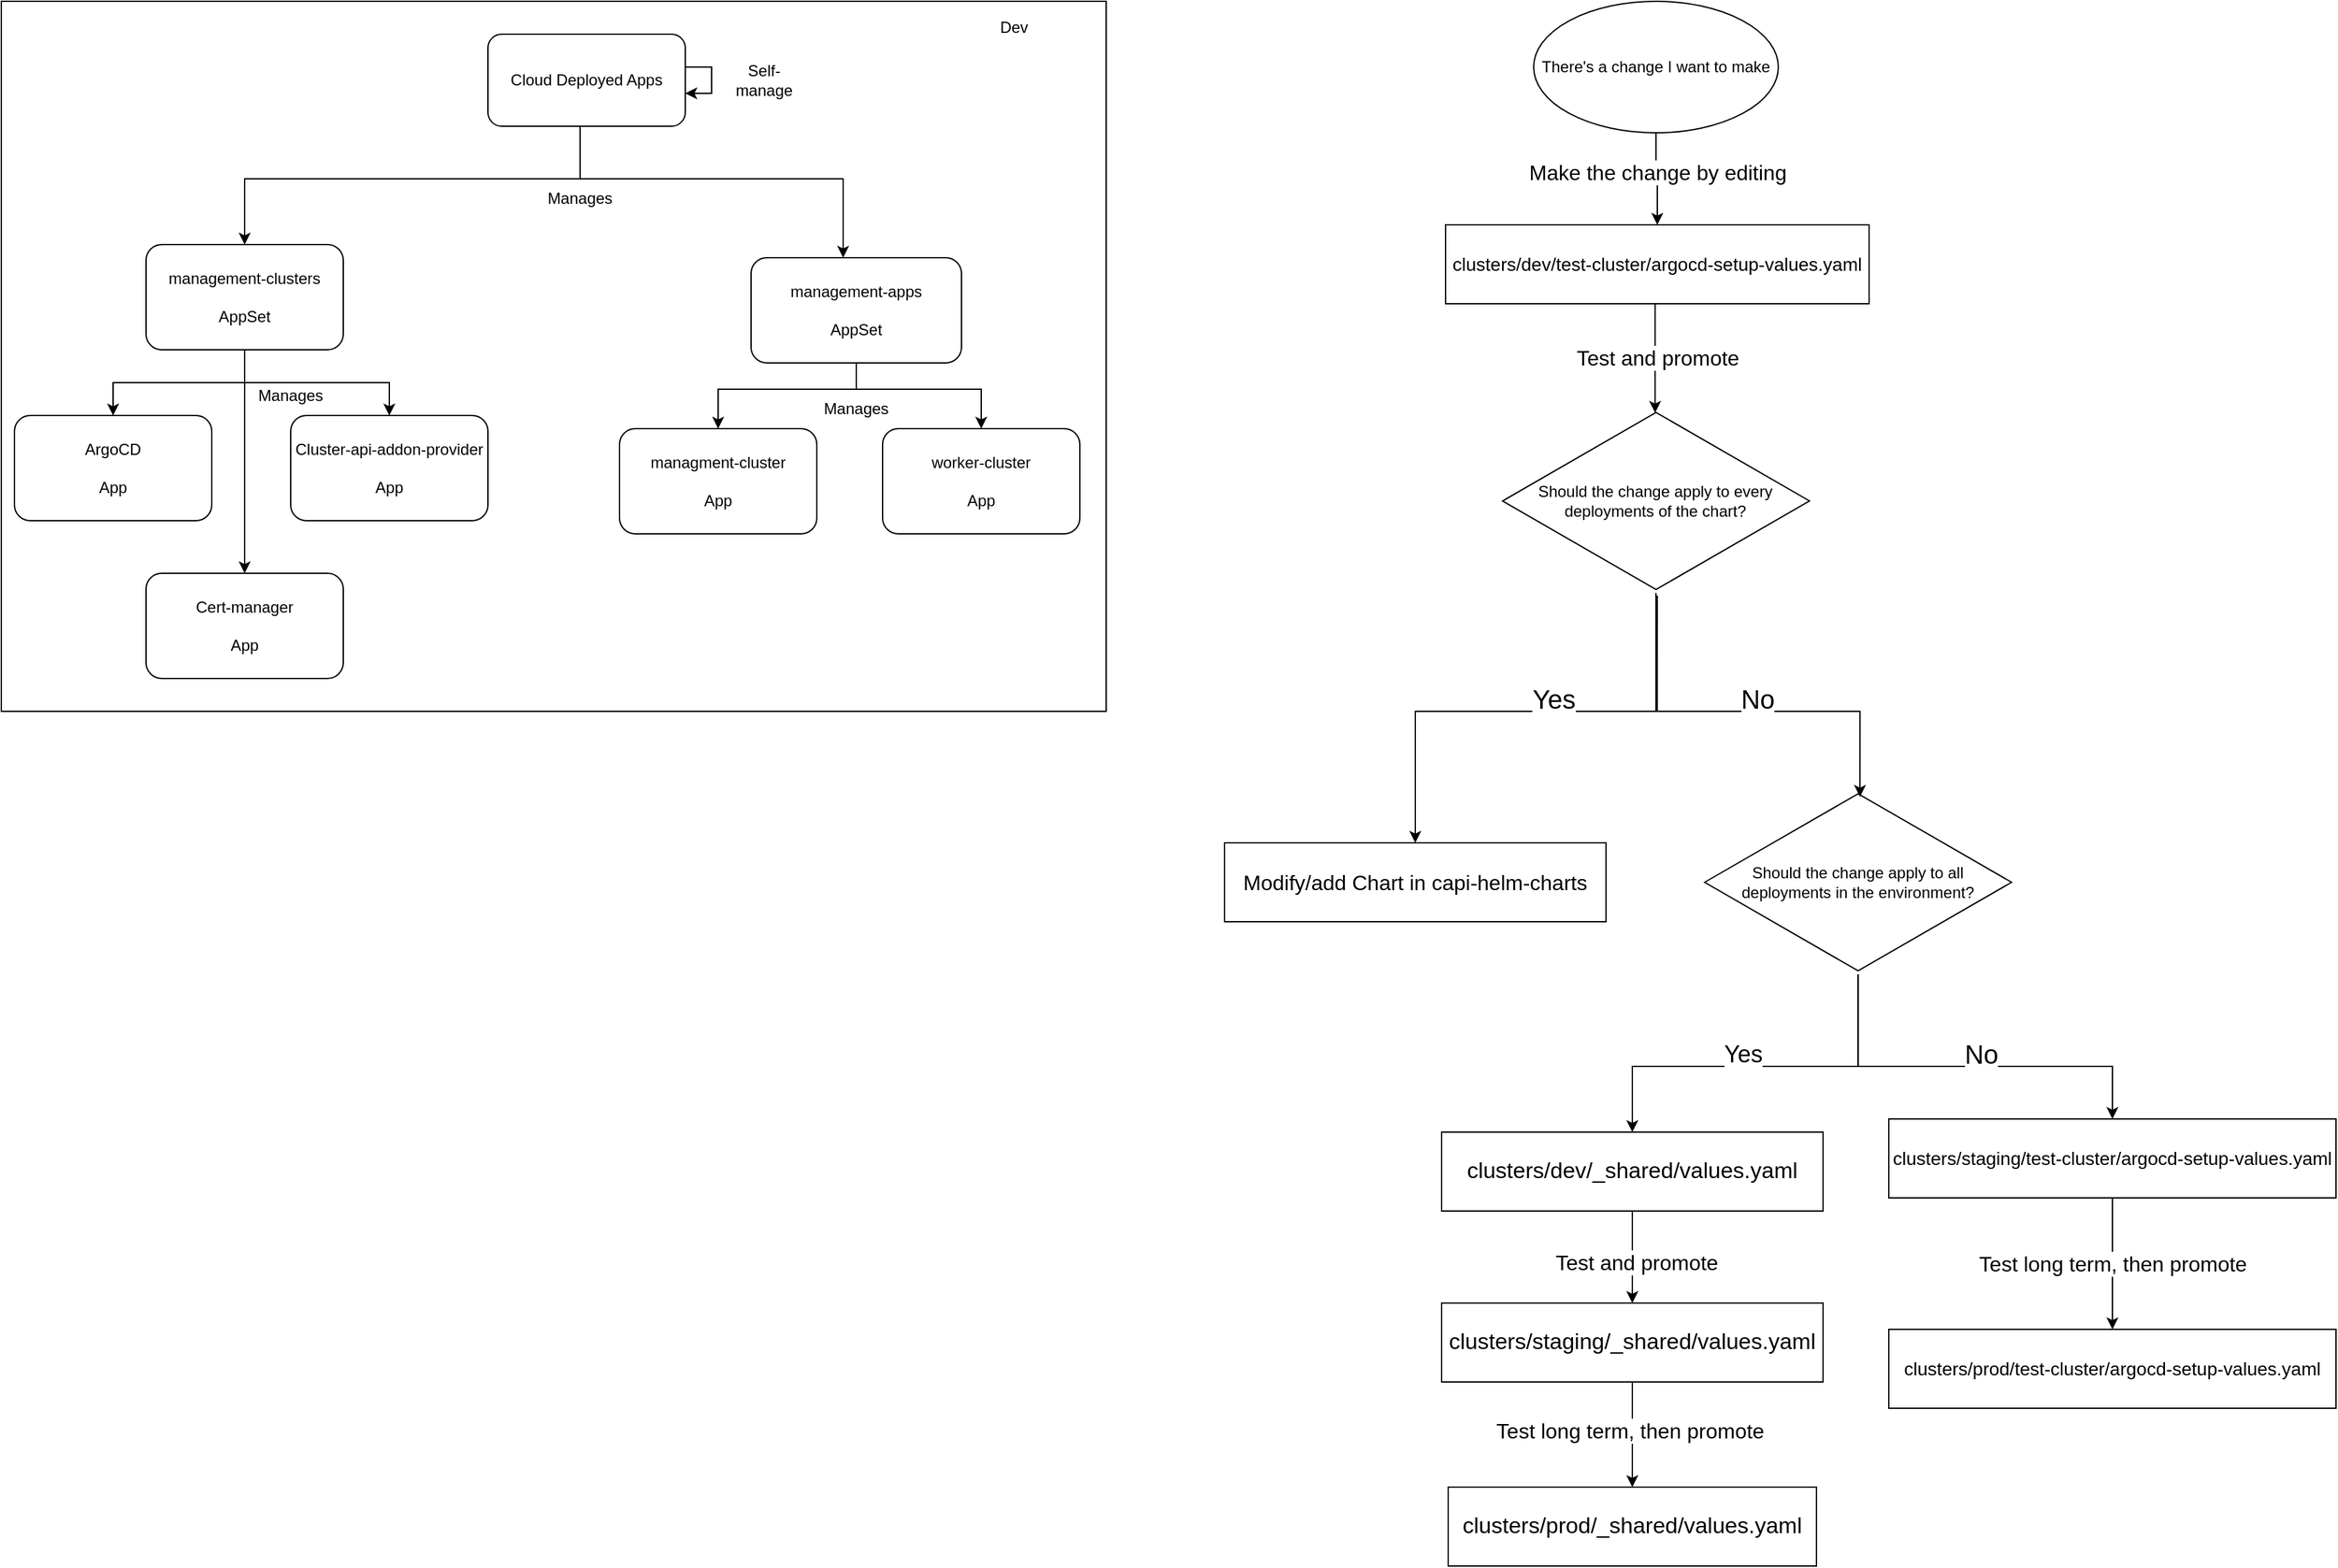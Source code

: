 <mxfile version="26.0.16">
  <diagram name="Page-1" id="bedBe2_VTExCJ06ZT0RP">
    <mxGraphModel dx="2191" dy="1165" grid="1" gridSize="10" guides="1" tooltips="1" connect="1" arrows="1" fold="1" page="1" pageScale="1" pageWidth="827" pageHeight="1169" background="none" math="0" shadow="0">
      <root>
        <mxCell id="0" />
        <mxCell id="1" parent="0" />
        <mxCell id="taE_gKGtC0kip1eN09oQ-19" value="" style="rounded=0;whiteSpace=wrap;html=1;" parent="1" vertex="1">
          <mxGeometry y="45" width="840" height="540" as="geometry" />
        </mxCell>
        <mxCell id="taE_gKGtC0kip1eN09oQ-11" style="edgeStyle=orthogonalEdgeStyle;rounded=0;orthogonalLoop=1;jettySize=auto;html=1;entryX=0.5;entryY=0;entryDx=0;entryDy=0;" parent="1" source="taE_gKGtC0kip1eN09oQ-1" target="taE_gKGtC0kip1eN09oQ-7" edge="1">
          <mxGeometry relative="1" as="geometry" />
        </mxCell>
        <mxCell id="taE_gKGtC0kip1eN09oQ-12" style="edgeStyle=orthogonalEdgeStyle;rounded=0;orthogonalLoop=1;jettySize=auto;html=1;" parent="1" source="taE_gKGtC0kip1eN09oQ-1" target="taE_gKGtC0kip1eN09oQ-8" edge="1">
          <mxGeometry relative="1" as="geometry" />
        </mxCell>
        <mxCell id="taE_gKGtC0kip1eN09oQ-13" style="edgeStyle=orthogonalEdgeStyle;rounded=0;orthogonalLoop=1;jettySize=auto;html=1;" parent="1" source="taE_gKGtC0kip1eN09oQ-1" target="taE_gKGtC0kip1eN09oQ-9" edge="1">
          <mxGeometry relative="1" as="geometry" />
        </mxCell>
        <mxCell id="taE_gKGtC0kip1eN09oQ-1" value="&lt;div&gt;management-clusters&lt;br&gt;&lt;br&gt;AppSet&lt;br&gt;&lt;/div&gt;" style="rounded=1;whiteSpace=wrap;html=1;" parent="1" vertex="1">
          <mxGeometry x="110" y="230" width="150" height="80" as="geometry" />
        </mxCell>
        <mxCell id="taE_gKGtC0kip1eN09oQ-17" style="edgeStyle=orthogonalEdgeStyle;rounded=0;orthogonalLoop=1;jettySize=auto;html=1;" parent="1" source="taE_gKGtC0kip1eN09oQ-2" target="taE_gKGtC0kip1eN09oQ-14" edge="1">
          <mxGeometry relative="1" as="geometry">
            <Array as="points">
              <mxPoint x="650" y="340" />
              <mxPoint x="545" y="340" />
            </Array>
          </mxGeometry>
        </mxCell>
        <mxCell id="taE_gKGtC0kip1eN09oQ-18" style="edgeStyle=orthogonalEdgeStyle;rounded=0;orthogonalLoop=1;jettySize=auto;html=1;" parent="1" source="taE_gKGtC0kip1eN09oQ-2" target="taE_gKGtC0kip1eN09oQ-15" edge="1">
          <mxGeometry relative="1" as="geometry">
            <Array as="points">
              <mxPoint x="650" y="340" />
              <mxPoint x="745" y="340" />
            </Array>
          </mxGeometry>
        </mxCell>
        <mxCell id="taE_gKGtC0kip1eN09oQ-2" value="management-apps&lt;br&gt;&lt;br&gt;&lt;div&gt;AppSet&lt;br&gt;&lt;/div&gt;" style="rounded=1;whiteSpace=wrap;html=1;" parent="1" vertex="1">
          <mxGeometry x="570" y="240" width="160" height="80" as="geometry" />
        </mxCell>
        <mxCell id="taE_gKGtC0kip1eN09oQ-4" style="edgeStyle=orthogonalEdgeStyle;rounded=0;orthogonalLoop=1;jettySize=auto;html=1;entryX=0.5;entryY=0;entryDx=0;entryDy=0;" parent="1" source="taE_gKGtC0kip1eN09oQ-3" target="taE_gKGtC0kip1eN09oQ-1" edge="1">
          <mxGeometry relative="1" as="geometry">
            <Array as="points">
              <mxPoint x="440" y="180" />
              <mxPoint x="185" y="180" />
            </Array>
          </mxGeometry>
        </mxCell>
        <mxCell id="taE_gKGtC0kip1eN09oQ-5" style="edgeStyle=orthogonalEdgeStyle;rounded=0;orthogonalLoop=1;jettySize=auto;html=1;" parent="1" source="taE_gKGtC0kip1eN09oQ-3" target="taE_gKGtC0kip1eN09oQ-2" edge="1">
          <mxGeometry relative="1" as="geometry">
            <Array as="points">
              <mxPoint x="440" y="180" />
              <mxPoint x="640" y="180" />
            </Array>
          </mxGeometry>
        </mxCell>
        <mxCell id="taE_gKGtC0kip1eN09oQ-3" value="&lt;div&gt;Cloud Deployed Apps&lt;/div&gt;" style="rounded=1;whiteSpace=wrap;html=1;" parent="1" vertex="1">
          <mxGeometry x="370" y="70" width="150" height="70" as="geometry" />
        </mxCell>
        <mxCell id="taE_gKGtC0kip1eN09oQ-6" style="edgeStyle=orthogonalEdgeStyle;rounded=0;orthogonalLoop=1;jettySize=auto;html=1;" parent="1" source="taE_gKGtC0kip1eN09oQ-3" target="taE_gKGtC0kip1eN09oQ-3" edge="1">
          <mxGeometry relative="1" as="geometry" />
        </mxCell>
        <mxCell id="taE_gKGtC0kip1eN09oQ-7" value="ArgoCD&lt;br&gt;&lt;br&gt;&lt;div&gt;App&lt;/div&gt;" style="rounded=1;whiteSpace=wrap;html=1;" parent="1" vertex="1">
          <mxGeometry x="10" y="360" width="150" height="80" as="geometry" />
        </mxCell>
        <mxCell id="taE_gKGtC0kip1eN09oQ-8" value="Cluster-api-addon-provider&lt;br&gt;&lt;br&gt;&lt;div&gt;App&lt;/div&gt;" style="rounded=1;whiteSpace=wrap;html=1;" parent="1" vertex="1">
          <mxGeometry x="220" y="360" width="150" height="80" as="geometry" />
        </mxCell>
        <mxCell id="taE_gKGtC0kip1eN09oQ-9" value="Cert-manager&lt;br&gt;&lt;br&gt;&lt;div&gt;App&lt;/div&gt;" style="rounded=1;whiteSpace=wrap;html=1;" parent="1" vertex="1">
          <mxGeometry x="110" y="480" width="150" height="80" as="geometry" />
        </mxCell>
        <mxCell id="taE_gKGtC0kip1eN09oQ-14" value="managment-cluster&lt;br&gt;&lt;br&gt;&lt;div&gt;App&lt;/div&gt;" style="rounded=1;whiteSpace=wrap;html=1;" parent="1" vertex="1">
          <mxGeometry x="470" y="370" width="150" height="80" as="geometry" />
        </mxCell>
        <mxCell id="taE_gKGtC0kip1eN09oQ-15" value="worker-cluster&lt;br&gt;&lt;br&gt;&lt;div&gt;App&lt;/div&gt;" style="rounded=1;whiteSpace=wrap;html=1;" parent="1" vertex="1">
          <mxGeometry x="670" y="370" width="150" height="80" as="geometry" />
        </mxCell>
        <mxCell id="taE_gKGtC0kip1eN09oQ-21" value="Self-manage" style="text;html=1;align=center;verticalAlign=middle;whiteSpace=wrap;rounded=0;" parent="1" vertex="1">
          <mxGeometry x="550" y="90" width="60" height="30" as="geometry" />
        </mxCell>
        <mxCell id="taE_gKGtC0kip1eN09oQ-22" value="Manages" style="text;html=1;align=center;verticalAlign=middle;whiteSpace=wrap;rounded=0;" parent="1" vertex="1">
          <mxGeometry x="390" y="180" width="100" height="30" as="geometry" />
        </mxCell>
        <mxCell id="taE_gKGtC0kip1eN09oQ-27" value="Manages" style="text;html=1;align=center;verticalAlign=middle;whiteSpace=wrap;rounded=0;" parent="1" vertex="1">
          <mxGeometry x="170" y="330" width="100" height="30" as="geometry" />
        </mxCell>
        <mxCell id="taE_gKGtC0kip1eN09oQ-31" value="Manages" style="text;html=1;align=center;verticalAlign=middle;whiteSpace=wrap;rounded=0;" parent="1" vertex="1">
          <mxGeometry x="600" y="340" width="100" height="30" as="geometry" />
        </mxCell>
        <mxCell id="taE_gKGtC0kip1eN09oQ-32" value="Dev" style="text;html=1;align=center;verticalAlign=middle;whiteSpace=wrap;rounded=0;" parent="1" vertex="1">
          <mxGeometry x="720" y="50" width="100" height="30" as="geometry" />
        </mxCell>
        <mxCell id="taE_gKGtC0kip1eN09oQ-40" style="edgeStyle=orthogonalEdgeStyle;rounded=0;orthogonalLoop=1;jettySize=auto;html=1;exitX=0.5;exitY=1;exitDx=0;exitDy=0;entryX=0.497;entryY=0.021;entryDx=0;entryDy=0;entryPerimeter=0;" parent="1" source="taE_gKGtC0kip1eN09oQ-34" target="c5eVUKKuMCHUyLdEIeJp-3" edge="1">
          <mxGeometry relative="1" as="geometry">
            <Array as="points">
              <mxPoint x="1257" y="275" />
            </Array>
            <mxPoint x="1260" y="425" as="targetPoint" />
          </mxGeometry>
        </mxCell>
        <mxCell id="taE_gKGtC0kip1eN09oQ-57" value="&lt;font style=&quot;font-size: 16px;&quot;&gt;Test and promote&lt;/font&gt;" style="edgeLabel;html=1;align=center;verticalAlign=middle;resizable=0;points=[];" parent="taE_gKGtC0kip1eN09oQ-40" vertex="1" connectable="0">
          <mxGeometry x="-0.263" y="4" relative="1" as="geometry">
            <mxPoint x="-3" y="11" as="offset" />
          </mxGeometry>
        </mxCell>
        <mxCell id="taE_gKGtC0kip1eN09oQ-34" value="&lt;font style=&quot;font-size: 14px;&quot;&gt;clusters/dev/test-cluster/argocd-setup-values.yaml&lt;/font&gt;" style="rounded=0;whiteSpace=wrap;html=1;" parent="1" vertex="1">
          <mxGeometry x="1098" y="215" width="322" height="60" as="geometry" />
        </mxCell>
        <mxCell id="taE_gKGtC0kip1eN09oQ-41" style="edgeStyle=orthogonalEdgeStyle;rounded=0;orthogonalLoop=1;jettySize=auto;html=1;" parent="1" source="taE_gKGtC0kip1eN09oQ-35" target="taE_gKGtC0kip1eN09oQ-36" edge="1">
          <mxGeometry relative="1" as="geometry" />
        </mxCell>
        <mxCell id="taE_gKGtC0kip1eN09oQ-52" value="Test and promote" style="edgeLabel;html=1;align=center;verticalAlign=middle;resizable=0;points=[];fontSize=16;" parent="taE_gKGtC0kip1eN09oQ-41" vertex="1" connectable="0">
          <mxGeometry x="0.1" y="3" relative="1" as="geometry">
            <mxPoint as="offset" />
          </mxGeometry>
        </mxCell>
        <mxCell id="taE_gKGtC0kip1eN09oQ-35" value="&lt;font style=&quot;font-size: 17px;&quot;&gt;clusters/dev/_shared/values.yaml&lt;/font&gt;" style="rounded=0;whiteSpace=wrap;html=1;" parent="1" vertex="1">
          <mxGeometry x="1095" y="905" width="290" height="60" as="geometry" />
        </mxCell>
        <mxCell id="taE_gKGtC0kip1eN09oQ-42" style="edgeStyle=orthogonalEdgeStyle;rounded=0;orthogonalLoop=1;jettySize=auto;html=1;" parent="1" source="taE_gKGtC0kip1eN09oQ-36" target="taE_gKGtC0kip1eN09oQ-37" edge="1">
          <mxGeometry relative="1" as="geometry" />
        </mxCell>
        <mxCell id="taE_gKGtC0kip1eN09oQ-53" value="Test long term, then promote" style="edgeLabel;html=1;align=center;verticalAlign=middle;resizable=0;points=[];fontSize=16;" parent="taE_gKGtC0kip1eN09oQ-42" vertex="1" connectable="0">
          <mxGeometry x="-0.086" y="-2" relative="1" as="geometry">
            <mxPoint as="offset" />
          </mxGeometry>
        </mxCell>
        <mxCell id="taE_gKGtC0kip1eN09oQ-36" value="&lt;font style=&quot;font-size: 17px;&quot;&gt;clusters/staging/_shared/values.yaml&lt;/font&gt;" style="rounded=0;whiteSpace=wrap;html=1;" parent="1" vertex="1">
          <mxGeometry x="1095" y="1035" width="290" height="60" as="geometry" />
        </mxCell>
        <mxCell id="taE_gKGtC0kip1eN09oQ-37" value="&lt;font style=&quot;font-size: 17px;&quot;&gt;clusters/prod/_shared/values.yaml&lt;/font&gt;" style="rounded=0;whiteSpace=wrap;html=1;" parent="1" vertex="1">
          <mxGeometry x="1100" y="1175" width="280" height="60" as="geometry" />
        </mxCell>
        <mxCell id="taE_gKGtC0kip1eN09oQ-48" style="edgeStyle=orthogonalEdgeStyle;rounded=0;orthogonalLoop=1;jettySize=auto;html=1;entryX=0.5;entryY=0;entryDx=0;entryDy=0;" parent="1" source="taE_gKGtC0kip1eN09oQ-38" target="taE_gKGtC0kip1eN09oQ-39" edge="1">
          <mxGeometry relative="1" as="geometry" />
        </mxCell>
        <mxCell id="taE_gKGtC0kip1eN09oQ-38" value="&lt;font style=&quot;font-size: 14px;&quot;&gt;clusters/staging/test-cluster/argocd-setup-values.yaml&lt;/font&gt;" style="rounded=0;whiteSpace=wrap;html=1;" parent="1" vertex="1">
          <mxGeometry x="1435" y="895" width="340" height="60" as="geometry" />
        </mxCell>
        <mxCell id="taE_gKGtC0kip1eN09oQ-39" value="&lt;font style=&quot;font-size: 14px;&quot;&gt;clusters/prod/test-cluster/argocd-setup-values.yaml&lt;/font&gt;" style="rounded=0;whiteSpace=wrap;html=1;" parent="1" vertex="1">
          <mxGeometry x="1435" y="1055" width="340" height="60" as="geometry" />
        </mxCell>
        <mxCell id="c5eVUKKuMCHUyLdEIeJp-5" style="edgeStyle=orthogonalEdgeStyle;rounded=0;orthogonalLoop=1;jettySize=auto;html=1;entryX=0.5;entryY=0;entryDx=0;entryDy=0;" edge="1" parent="1" source="taE_gKGtC0kip1eN09oQ-44" target="taE_gKGtC0kip1eN09oQ-35">
          <mxGeometry relative="1" as="geometry">
            <Array as="points">
              <mxPoint x="1412" y="855" />
              <mxPoint x="1240" y="855" />
            </Array>
          </mxGeometry>
        </mxCell>
        <mxCell id="c5eVUKKuMCHUyLdEIeJp-8" value="&lt;font style=&quot;font-size: 18px;&quot;&gt;Yes&lt;/font&gt;" style="edgeLabel;html=1;align=center;verticalAlign=middle;resizable=0;points=[];fontSize=20;" vertex="1" connectable="0" parent="c5eVUKKuMCHUyLdEIeJp-5">
          <mxGeometry x="-0.113" y="3" relative="1" as="geometry">
            <mxPoint x="-28" y="-13" as="offset" />
          </mxGeometry>
        </mxCell>
        <mxCell id="c5eVUKKuMCHUyLdEIeJp-6" style="edgeStyle=orthogonalEdgeStyle;rounded=0;orthogonalLoop=1;jettySize=auto;html=1;" edge="1" parent="1" source="taE_gKGtC0kip1eN09oQ-44" target="taE_gKGtC0kip1eN09oQ-38">
          <mxGeometry relative="1" as="geometry">
            <Array as="points">
              <mxPoint x="1412" y="855" />
              <mxPoint x="1605" y="855" />
            </Array>
          </mxGeometry>
        </mxCell>
        <mxCell id="taE_gKGtC0kip1eN09oQ-44" value="Should the change apply to all deployments in the environment?" style="html=1;whiteSpace=wrap;aspect=fixed;shape=isoRectangle;" parent="1" vertex="1">
          <mxGeometry x="1295" y="645" width="233.33" height="140" as="geometry" />
        </mxCell>
        <mxCell id="taE_gKGtC0kip1eN09oQ-50" value="&lt;div&gt;&lt;br&gt;&lt;/div&gt;" style="edgeLabel;html=1;align=center;verticalAlign=middle;resizable=0;points=[];" parent="1" vertex="1" connectable="0">
          <mxGeometry x="1203.0" y="485" as="geometry">
            <mxPoint x="205" y="-10" as="offset" />
          </mxGeometry>
        </mxCell>
        <mxCell id="taE_gKGtC0kip1eN09oQ-54" value="Test long term, then promote" style="edgeLabel;html=1;align=center;verticalAlign=middle;resizable=0;points=[];fontSize=16;" parent="1" vertex="1" connectable="0">
          <mxGeometry x="1605" y="1005" as="geometry" />
        </mxCell>
        <mxCell id="c86gPvE5_RZw3oMdyiMG-3" style="edgeStyle=orthogonalEdgeStyle;rounded=0;orthogonalLoop=1;jettySize=auto;html=1;entryX=0.5;entryY=0;entryDx=0;entryDy=0;" parent="1" source="c86gPvE5_RZw3oMdyiMG-2" target="taE_gKGtC0kip1eN09oQ-34" edge="1">
          <mxGeometry relative="1" as="geometry" />
        </mxCell>
        <mxCell id="c86gPvE5_RZw3oMdyiMG-4" value="&lt;font style=&quot;font-size: 16px;&quot;&gt;Make the change by editing&lt;/font&gt;" style="edgeLabel;html=1;align=center;verticalAlign=middle;resizable=0;points=[];" parent="c86gPvE5_RZw3oMdyiMG-3" vertex="1" connectable="0">
          <mxGeometry x="0.171" y="-2" relative="1" as="geometry">
            <mxPoint x="2" y="-11" as="offset" />
          </mxGeometry>
        </mxCell>
        <mxCell id="c86gPvE5_RZw3oMdyiMG-2" value="There&#39;s a change I want to make" style="ellipse;whiteSpace=wrap;html=1;" parent="1" vertex="1">
          <mxGeometry x="1165" y="45" width="186" height="100" as="geometry" />
        </mxCell>
        <mxCell id="c5eVUKKuMCHUyLdEIeJp-17" style="edgeStyle=orthogonalEdgeStyle;rounded=0;orthogonalLoop=1;jettySize=auto;html=1;" edge="1" parent="1" source="c5eVUKKuMCHUyLdEIeJp-3" target="c5eVUKKuMCHUyLdEIeJp-12">
          <mxGeometry relative="1" as="geometry">
            <Array as="points">
              <mxPoint x="1258" y="585" />
              <mxPoint x="1075" y="585" />
            </Array>
          </mxGeometry>
        </mxCell>
        <mxCell id="c5eVUKKuMCHUyLdEIeJp-22" value="Yes" style="edgeLabel;html=1;align=center;verticalAlign=middle;resizable=0;points=[];fontSize=20;" vertex="1" connectable="0" parent="c5eVUKKuMCHUyLdEIeJp-17">
          <mxGeometry x="-0.121" y="1" relative="1" as="geometry">
            <mxPoint x="-4" y="-11" as="offset" />
          </mxGeometry>
        </mxCell>
        <mxCell id="c5eVUKKuMCHUyLdEIeJp-18" style="edgeStyle=orthogonalEdgeStyle;rounded=0;orthogonalLoop=1;jettySize=auto;html=1;exitX=0.504;exitY=1.014;exitDx=0;exitDy=0;exitPerimeter=0;entryX=0.506;entryY=0.036;entryDx=0;entryDy=0;entryPerimeter=0;" edge="1" parent="1" source="c5eVUKKuMCHUyLdEIeJp-3" target="taE_gKGtC0kip1eN09oQ-44">
          <mxGeometry relative="1" as="geometry">
            <Array as="points">
              <mxPoint x="1259" y="585" />
              <mxPoint x="1413" y="585" />
            </Array>
          </mxGeometry>
        </mxCell>
        <mxCell id="c5eVUKKuMCHUyLdEIeJp-23" value="No" style="edgeLabel;html=1;align=center;verticalAlign=middle;resizable=0;points=[];fontSize=20;" vertex="1" connectable="0" parent="c5eVUKKuMCHUyLdEIeJp-18">
          <mxGeometry x="0.094" y="-1" relative="1" as="geometry">
            <mxPoint x="-4" y="-11" as="offset" />
          </mxGeometry>
        </mxCell>
        <mxCell id="c5eVUKKuMCHUyLdEIeJp-3" value="Should the change apply to every deployments of the chart?" style="html=1;whiteSpace=wrap;aspect=fixed;shape=isoRectangle;" vertex="1" parent="1">
          <mxGeometry x="1141.34" y="355" width="233.33" height="140" as="geometry" />
        </mxCell>
        <mxCell id="c5eVUKKuMCHUyLdEIeJp-9" value="No" style="edgeLabel;html=1;align=center;verticalAlign=middle;resizable=0;points=[];fontSize=20;" vertex="1" connectable="0" parent="1">
          <mxGeometry x="1505.0" y="845" as="geometry" />
        </mxCell>
        <mxCell id="c5eVUKKuMCHUyLdEIeJp-12" value="&lt;font style=&quot;font-size: 16px;&quot;&gt;Modify/add Chart in capi-helm-charts&lt;/font&gt;" style="rounded=0;whiteSpace=wrap;html=1;" vertex="1" parent="1">
          <mxGeometry x="930" y="685" width="290" height="60" as="geometry" />
        </mxCell>
      </root>
    </mxGraphModel>
  </diagram>
</mxfile>
